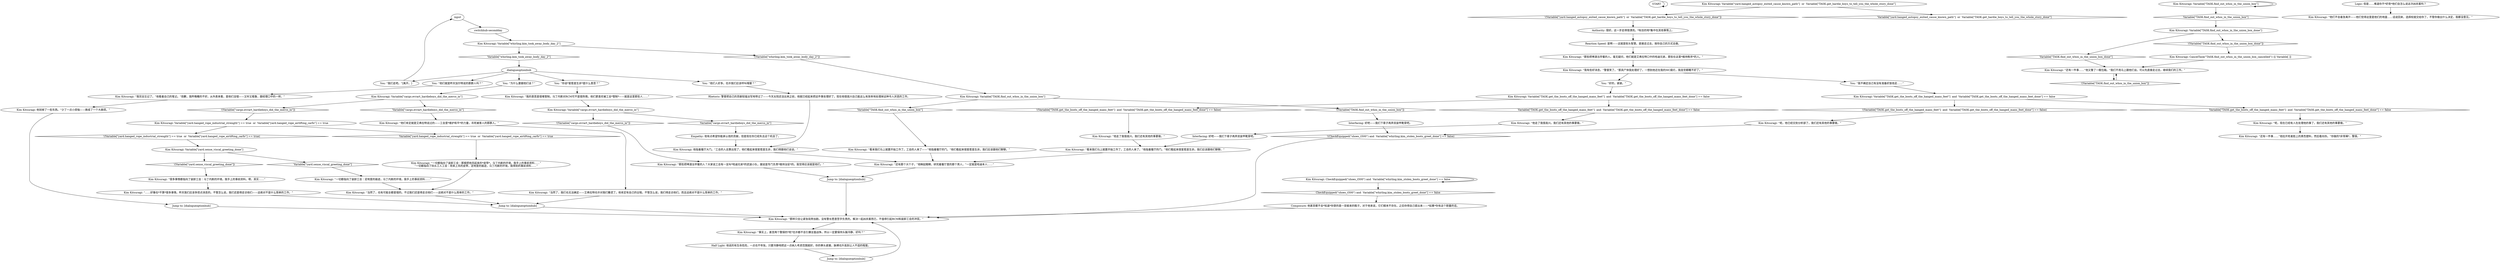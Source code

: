 # KIM SWITCH / DAY TWO UNION
# Kim blinks red when he's joined your team near the stairs. He wants to tell you the vigilantes have showed up and that you should talk to them -- but be careful. (Final warning about RCM non-presence in Martinaise.)
# ==================================================
digraph G {
	  0 [label="START"];
	  1 [label="input"];
	  2 [label="Kim Kitsuragi: Variable[\"TASK.find_out_whos_in_the_union_box\"]"];
	  3 [label="Variable[\"TASK.find_out_whos_in_the_union_box\"]", shape=diamond];
	  4 [label="!(Variable[\"TASK.find_out_whos_in_the_union_box\"])", shape=diamond];
	  5 [label="Authority: 很好。这一步走得很漂亮。*有目的地*集中在其他事情上。"];
	  6 [label="Kim Kitsuragi: “还有一件事……”他拉开死者脸上的黑色塑料，然后看向你。“你做的*非常棒*，警探。”"];
	  7 [label="Interfacing: 好吧——我们下辈子再弄双装甲靴穿吧。"];
	  8 [label="Kim Kitsuragi: “看来我们马上就要开始工作了。工会的人来了。”他指着餐厅的门。“他们看起来很爱惹是生非。我们应该跟他们聊聊。”"];
	  9 [label="Rhetoric: 警督把自己的贡献轻描淡写地带过了——今天太阳还没出来之前，他就已经起来把这件事处理好了。现在他很高兴自己能这么有效率地处理掉这种令人厌恶的工作。"];
	  10 [label="Kim Kitsuragi: “那样只会让紧张局势加剧。没有警长愿意签字负责的。解决一起凶杀案而已，不值得引起RCM和装卸工会的冲突。”"];
	  11 [label="dialogueoptionhub"];
	  12 [label="Kim Kitsuragi: “我有些好消息。”警督笑了。“那具尸体我处理好了。一想到他还在我的MC腐烂，我连觉都睡不好了。”"];
	  13 [label="Kim Kitsuragi: “还有那个大个子，”他眯起眼睛，研究着餐厅里的那个男人，“一定就是哈迪本人……”"];
	  14 [label="Kim Kitsuragi: CheckEquipped(\"shoes_t500\") and  Variable[\"whirling.kim_stolen_boots_greet_done\"] == false"];
	  15 [label="CheckEquipped(\"shoes_t500\") and  Variable[\"whirling.kim_stolen_boots_greet_done\"] == false", shape=diamond];
	  16 [label="!(CheckEquipped(\"shoes_t500\") and  Variable[\"whirling.kim_stolen_boots_greet_done\"] == false)", shape=diamond];
	  17 [label="Empathy: 他有点希望你能承认他的贡献，但是现在你已经失去这个机会了。"];
	  18 [label="Kim Kitsuragi: “那些把啤酒当早餐的人。毫无疑问，他们就是艾弗拉特口中的哈迪兄弟，那些在这里*维持秩序*的人。”"];
	  19 [label="Logic: 但是……难道你不*好奇*他们会怎么说这次凶杀案吗？"];
	  20 [label="Kim Kitsuragi: “一切都指向了装卸工会：泥地里的痕迹，马丁内斯的环境，我手上的事前资料……”"];
	  21 [label="Kim Kitsuragi: “当然了，也有可能全都是错的。不过我们还是得走访他们——这绝对不是什么简单的工作。”"];
	  22 [label="Kim Kitsuragi: Variable[\"yard.sense_viscal_greeting_done\"]"];
	  23 [label="Variable[\"yard.sense_viscal_greeting_done\"]", shape=diamond];
	  24 [label="!(Variable[\"yard.sense_viscal_greeting_done\"])", shape=diamond];
	  25 [label="Kim Kitsuragi: “他走了我很高兴。我们还有其他的事要做。”"];
	  26 [label="Kim Kitsuragi: 他划掉了一些东西。“少了一点小烦恼——换成了一个大麻烦。”"];
	  27 [label="Kim Kitsuragi: “呃，现在已经有人在处理他的事了。我们还有其他的事要做。”"];
	  28 [label="Jump to: [dialogueoptionhub]"];
	  29 [label="Kim Kitsuragi: Variable[\"TASK.find_out_whos_in_the_union_box\"]"];
	  30 [label="Variable[\"TASK.find_out_whos_in_the_union_box\"]", shape=diamond];
	  31 [label="!(Variable[\"TASK.find_out_whos_in_the_union_box\"])", shape=diamond];
	  32 [label="Kim Kitsuragi: “他走了我很高兴。我们还有其他的事要做。”"];
	  33 [label="Kim Kitsuragi: “当然了，我们也无法确定——艾弗拉特也许对我们撒谎了。他肯定有自己的议程。不管怎么说，我们得走访他们。而且这绝对不是什么简单的工作。”"];
	  34 [label="You: “他们就是昨天加尔特说的那群人吗？”"];
	  35 [label="Kim Kitsuragi: 他指着餐厅大门。“工会的人总算出现了，他们看起来很爱惹是生非，我们得跟他们谈谈。”"];
	  36 [label="Kim Kitsuragi: CancelTask(\"TASK.find_out_whos_in_the_union_box_cancelled\")--[[ Variable[ ]]"];
	  37 [label="Kim Kitsuragi: Variable[\"TASK.get_the_boots_off_the_hanged_mans_feet\"]  and  Variable[\"TASK.get_the_boots_off_the_hanged_mans_feet_done\"] == false"];
	  38 [label="Variable[\"TASK.get_the_boots_off_the_hanged_mans_feet\"]  and  Variable[\"TASK.get_the_boots_off_the_hanged_mans_feet_done\"] == false", shape=diamond];
	  39 [label="!(Variable[\"TASK.get_the_boots_off_the_hanged_mans_feet\"]  and  Variable[\"TASK.get_the_boots_off_the_hanged_mans_feet_done\"] == false)", shape=diamond];
	  40 [label="switchhub-secondday"];
	  41 [label="Kim Kitsuragi: “……好像也*不算*很多事情。昨天我们应该多挖点消息的。不管怎么说，我们还是得走访他们——这绝对不是什么简单的工作。”"];
	  42 [label="Kim Kitsuragi: “他们不会着急离开——他们觉得这里是他们的地盘……话说回来，选择权就交给你了。不管你做出什么决定，我都没意见。”"];
	  43 [label="You: “我不确定自己有没有准备好放他走……”"];
	  44 [label="Kim Kitsuragi: “我完全忘记了。”他看着自己的笔记。“抱歉，我昨晚睡的不好。从外表来看，是他们没错——又吵又粗鲁，跟经理口中的一样。”"];
	  45 [label="You: “好的，谢谢。”"];
	  46 [label="Composure: 他甚至都不会*知道*你穿的是一双偷来的鞋子。对于他来说，它们根本不存在。之后你得自己提出来——*如果*你有这个胆量的话。"];
	  47 [label="Kim Kitsuragi: “事实上，甚至两个警探的*死*也许都不会引爆全面战争。所以一定要保持头脑冷静，好吗？”"];
	  48 [label="Kim Kitsuragi: “看来我们马上就要开始工作了。工会的人来了——”他指着餐厅的门。“他们看起来很爱惹是生非。我们应该跟他们聊聊。”"];
	  49 [label="Kim Kitsuragi: “很多事情都指向了装卸工会：马丁内斯的环境，我手上的事前资料。嗯，其实……”"];
	  50 [label="Kim Kitsuragi: “呃，他已经交到分析部了。我们还有其他的事要做。”"];
	  51 [label="Kim Kitsuragi: “我的意思是很难管制。马丁内斯对RCM可不是很热情。他们更喜欢被工会*管制*——就是这里那些人……”"];
	  52 [label="Kim Kitsuragi: Variable[\"whirling.kim_took_away_body_day_2\"]"];
	  53 [label="Variable[\"whirling.kim_took_away_body_day_2\"]", shape=diamond];
	  54 [label="!(Variable[\"whirling.kim_took_away_body_day_2\"])", shape=diamond];
	  55 [label="Kim Kitsuragi: “他们肯定就是艾弗拉特说过的——工会里*维护和平*的力量，吊死被害人的那群人。”"];
	  56 [label="Interfacing: 好吧——我们下辈子再弄双装甲靴穿吧。"];
	  57 [label="You: “为什么要跟他们谈？”"];
	  58 [label="Kim Kitsuragi: Variable[\"cargo.evrart_hardieboys_did_the_merco_in\"]"];
	  59 [label="Variable[\"cargo.evrart_hardieboys_did_the_merco_in\"]", shape=diamond];
	  60 [label="!(Variable[\"cargo.evrart_hardieboys_did_the_merco_in\"])", shape=diamond];
	  61 [label="Kim Kitsuragi: Variable[\"yard.hanged_autopsy_exited_cause_known_path\"]  or  Variable[\"TASK.get_hardie_boys_to_tell_you_the_whole_story_done\"]"];
	  62 [label="Variable[\"yard.hanged_autopsy_exited_cause_known_path\"]  or  Variable[\"TASK.get_hardie_boys_to_tell_you_the_whole_story_done\"]", shape=diamond];
	  63 [label="!(Variable[\"yard.hanged_autopsy_exited_cause_known_path\"]  or  Variable[\"TASK.get_hardie_boys_to_tell_you_the_whole_story_done\"])", shape=diamond];
	  64 [label="Kim Kitsuragi: Variable[\"TASK.get_the_boots_off_the_hanged_mans_feet\"]  and  Variable[\"TASK.get_the_boots_off_the_hanged_mans_feet_done\"] == false"];
	  65 [label="Variable[\"TASK.get_the_boots_off_the_hanged_mans_feet\"]  and  Variable[\"TASK.get_the_boots_off_the_hanged_mans_feet_done\"] == false", shape=diamond];
	  66 [label="!(Variable[\"TASK.get_the_boots_off_the_hanged_mans_feet\"]  and  Variable[\"TASK.get_the_boots_off_the_hanged_mans_feet_done\"] == false)", shape=diamond];
	  67 [label="You: “你说*爱惹是生非*是什么意思？”"];
	  68 [label="You: “他们人好多。也许我们应该呼叫增援？”"];
	  69 [label="Kim Kitsuragi: “还有一件事……”他又瞥了一眼包厢。“我们不用马上跟他们谈。可以先直接走过去，继续我们的工作。”"];
	  70 [label="Kim Kitsuragi: Variable[\"yard.hanged_rope_industrial_strength\"] == true  or  Variable[\"yard.hanged_rope_airlifting_carfo\"] == true"];
	  71 [label="Variable[\"yard.hanged_rope_industrial_strength\"] == true  or  Variable[\"yard.hanged_rope_airlifting_carfo\"] == true", shape=diamond];
	  72 [label="!(Variable[\"yard.hanged_rope_industrial_strength\"] == true  or  Variable[\"yard.hanged_rope_airlifting_carfo\"] == true)", shape=diamond];
	  73 [label="Jump to: [dialogueoptionhub]"];
	  74 [label="Half Light: 他说的有生命危险，一点也不夸张。只要冷静地把这一点纳入考虑范围就好。你的拳头紧握，脉搏也升高到让人不适的程度。"];
	  75 [label="Reaction Speed: 是啊——这就是街头智慧。直接走过去，按你自己的方式去做。"];
	  76 [label="You: “我们走吧。”[离开。]"];
	  77 [label="Jump to: [dialogueoptionhub]"];
	  78 [label="Kim Kitsuragi: “一切都指向了装卸工会：那根把他吊起来的*皮带*，马丁内斯的环境，我手上的事前资料……”\n“一切都指向了码头工人工会：用来上吊的皮带，泥地里的痕迹，马丁内斯的环境，我得到的事前资料……”"];
	  79 [label="Kim Kitsuragi: Variable[\"TASK.find_out_whos_in_the_union_box_done\"]"];
	  80 [label="Variable[\"TASK.find_out_whos_in_the_union_box_done\"]", shape=diamond];
	  81 [label="!(Variable[\"TASK.find_out_whos_in_the_union_box_done\"])", shape=diamond];
	  82 [label="Kim Kitsuragi: Variable[\"cargo.evrart_hardieboys_did_the_merco_in\"]"];
	  83 [label="Variable[\"cargo.evrart_hardieboys_did_the_merco_in\"]", shape=diamond];
	  84 [label="!(Variable[\"cargo.evrart_hardieboys_did_the_merco_in\"])", shape=diamond];
	  85 [label="Jump to: [dialogueoptionhub]"];
	  86 [label="Kim Kitsuragi: “那些把啤酒当早餐的人？大家说工会有一支叫*哈迪兄弟*的武装小队，据说是专门负责*维持治安*的。我觉得应该就是他们。”"];
	  0 -> 0
	  1 -> 40
	  2 -> 2
	  2 -> 3
	  3 -> 79
	  4 -> 69
	  5 -> 75
	  7 -> 16
	  8 -> 13
	  9 -> 35
	  10 -> 47
	  11 -> 34
	  11 -> 67
	  11 -> 68
	  11 -> 76
	  11 -> 57
	  12 -> 43
	  12 -> 45
	  13 -> 73
	  14 -> 14
	  14 -> 15
	  15 -> 46
	  16 -> 10
	  17 -> 35
	  18 -> 12
	  19 -> 42
	  20 -> 21
	  21 -> 85
	  22 -> 24
	  22 -> 23
	  23 -> 20
	  24 -> 49
	  25 -> 8
	  26 -> 28
	  27 -> 6
	  28 -> 10
	  29 -> 30
	  29 -> 31
	  30 -> 48
	  31 -> 7
	  32 -> 56
	  33 -> 85
	  34 -> 44
	  35 -> 13
	  36 -> 69
	  37 -> 38
	  37 -> 39
	  38 -> 32
	  39 -> 25
	  40 -> 52
	  41 -> 85
	  43 -> 64
	  44 -> 26
	  45 -> 37
	  46 -> 10
	  47 -> 74
	  48 -> 13
	  49 -> 41
	  50 -> 16
	  51 -> 58
	  52 -> 53
	  52 -> 54
	  53 -> 11
	  54 -> 29
	  55 -> 33
	  56 -> 8
	  57 -> 82
	  58 -> 59
	  58 -> 60
	  59 -> 17
	  60 -> 86
	  61 -> 62
	  61 -> 63
	  63 -> 5
	  64 -> 65
	  64 -> 66
	  65 -> 27
	  66 -> 50
	  67 -> 51
	  68 -> 9
	  69 -> 4
	  70 -> 72
	  70 -> 71
	  71 -> 78
	  72 -> 22
	  73 -> 10
	  74 -> 77
	  75 -> 18
	  76 -> 1
	  77 -> 10
	  78 -> 21
	  79 -> 80
	  79 -> 81
	  80 -> 69
	  81 -> 36
	  82 -> 83
	  82 -> 84
	  83 -> 55
	  84 -> 70
	  85 -> 10
	  86 -> 73
}

